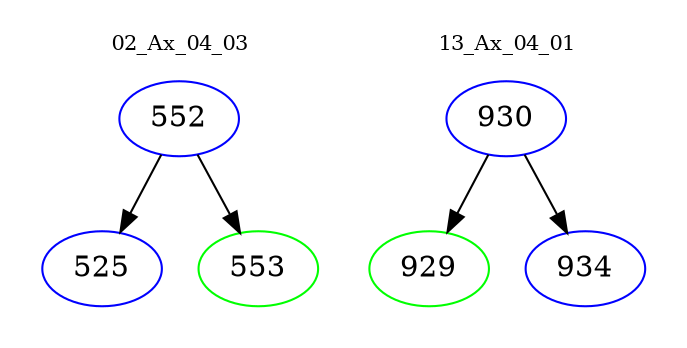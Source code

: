 digraph{
subgraph cluster_0 {
color = white
label = "02_Ax_04_03";
fontsize=10;
T0_552 [label="552", color="blue"]
T0_552 -> T0_525 [color="black"]
T0_525 [label="525", color="blue"]
T0_552 -> T0_553 [color="black"]
T0_553 [label="553", color="green"]
}
subgraph cluster_1 {
color = white
label = "13_Ax_04_01";
fontsize=10;
T1_930 [label="930", color="blue"]
T1_930 -> T1_929 [color="black"]
T1_929 [label="929", color="green"]
T1_930 -> T1_934 [color="black"]
T1_934 [label="934", color="blue"]
}
}
